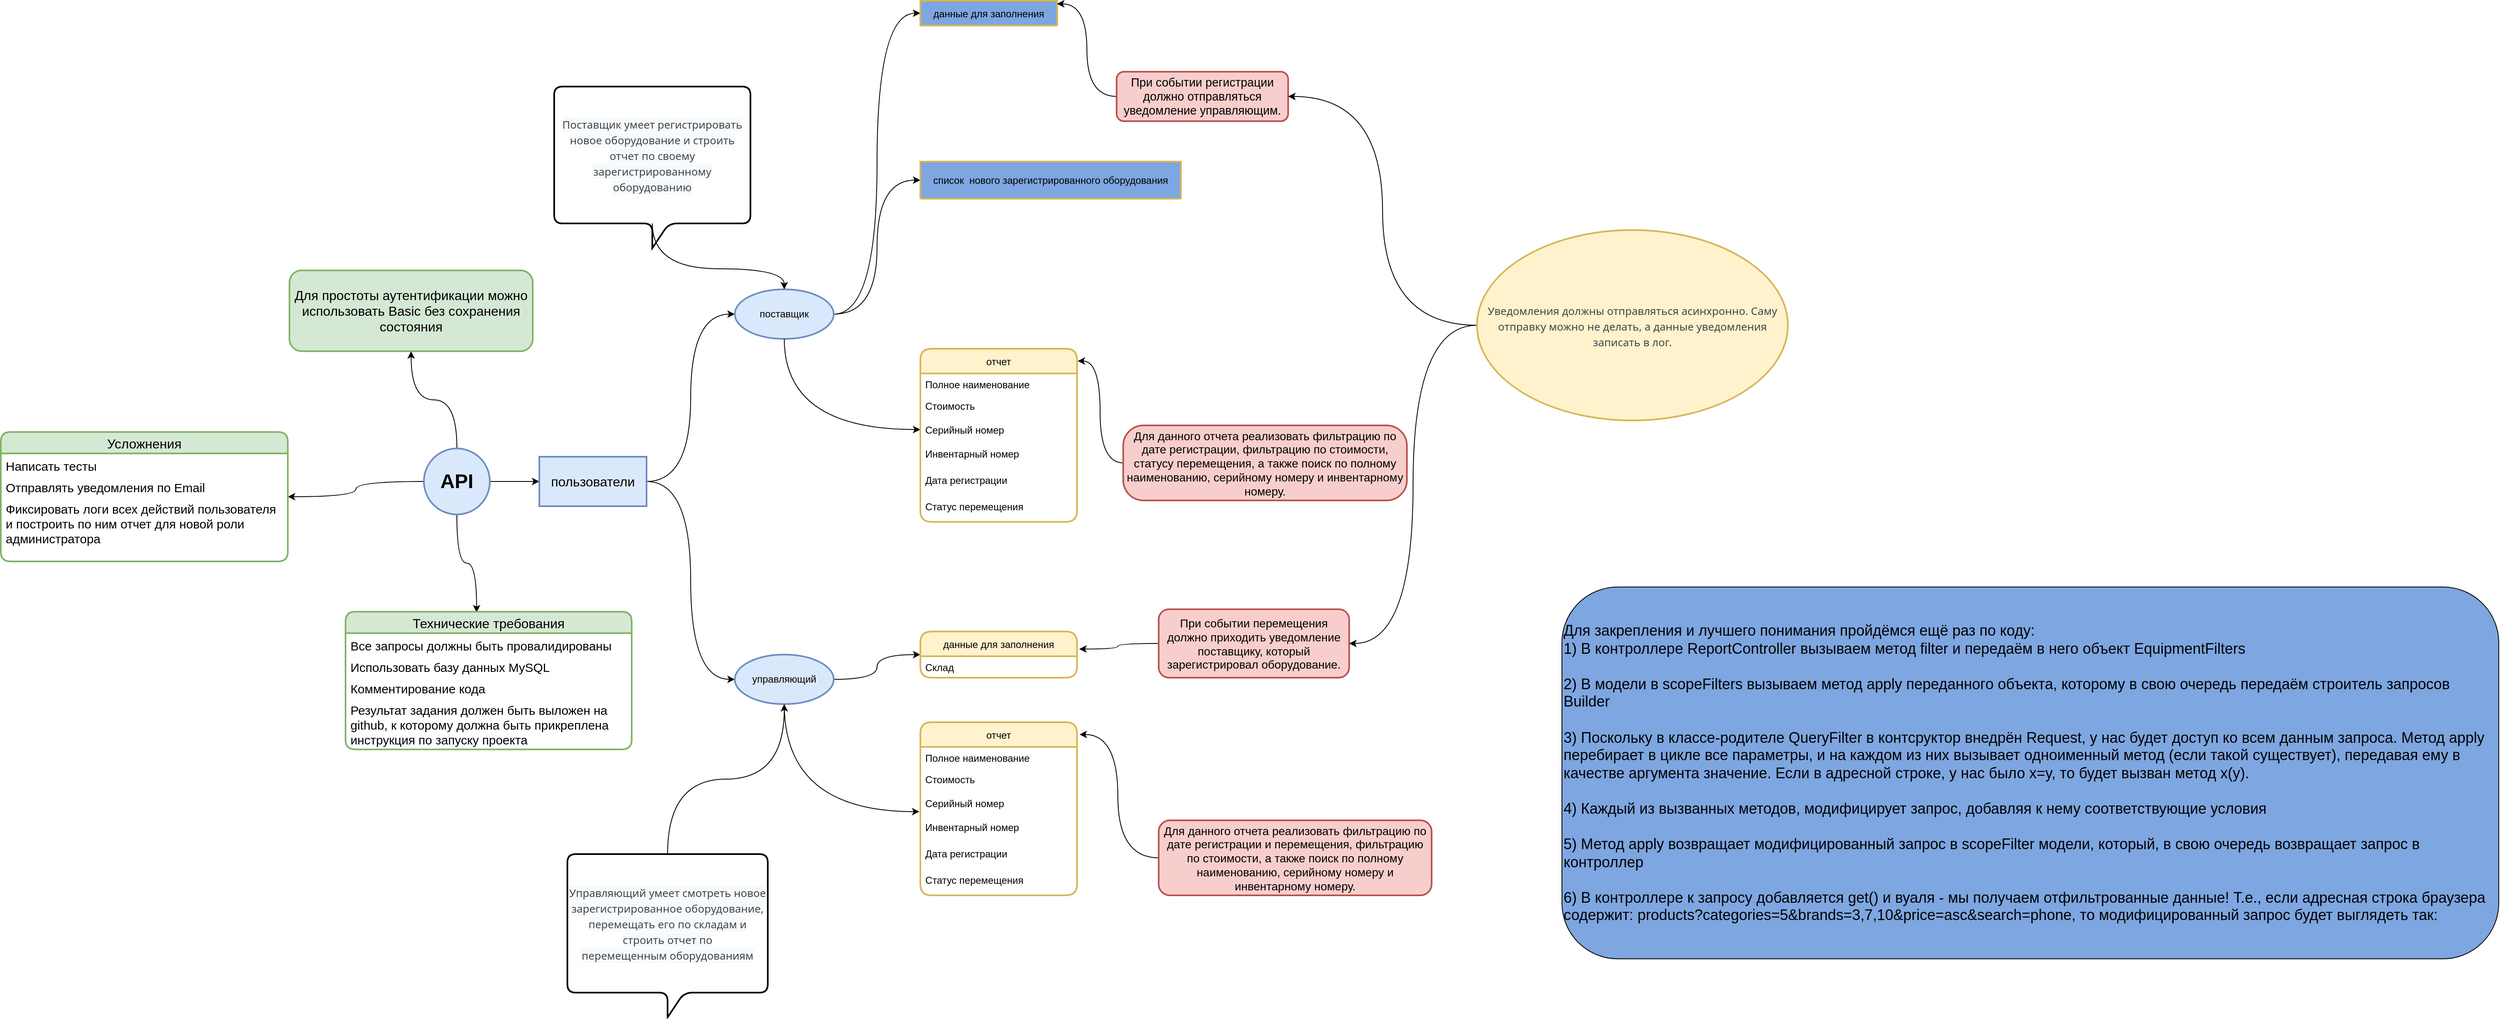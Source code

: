 <mxfile version="14.9.8" type="github">
  <diagram id="6a731a19-8d31-9384-78a2-239565b7b9f0" name="Page-1">
    <mxGraphModel dx="2507" dy="1406" grid="0" gridSize="10" guides="1" tooltips="1" connect="1" arrows="1" fold="1" page="1" pageScale="1" pageWidth="1169" pageHeight="827" background="none" math="0" shadow="0">
      <root>
        <mxCell id="0" />
        <mxCell id="1" parent="0" />
        <mxCell id="dYOBeLBx3Amch_ermyEQ-1557" value="" style="edgeStyle=orthogonalEdgeStyle;rounded=0;orthogonalLoop=1;jettySize=auto;html=1;" parent="1" source="dYOBeLBx3Amch_ermyEQ-1542" target="dYOBeLBx3Amch_ermyEQ-1556" edge="1">
          <mxGeometry relative="1" as="geometry" />
        </mxCell>
        <mxCell id="dYOBeLBx3Amch_ermyEQ-1665" style="edgeStyle=orthogonalEdgeStyle;curved=1;rounded=0;orthogonalLoop=1;jettySize=auto;html=1;fontFamily=Helvetica;fontSize=16;entryX=0.458;entryY=0.005;entryDx=0;entryDy=0;entryPerimeter=0;" parent="1" source="dYOBeLBx3Amch_ermyEQ-1542" target="dYOBeLBx3Amch_ermyEQ-1667" edge="1">
          <mxGeometry relative="1" as="geometry">
            <mxPoint x="430" y="442" as="targetPoint" />
          </mxGeometry>
        </mxCell>
        <mxCell id="dYOBeLBx3Amch_ermyEQ-1678" style="edgeStyle=orthogonalEdgeStyle;curved=1;rounded=0;orthogonalLoop=1;jettySize=auto;html=1;fontFamily=Helvetica;fontSize=15;" parent="1" source="dYOBeLBx3Amch_ermyEQ-1542" target="dYOBeLBx3Amch_ermyEQ-1673" edge="1">
          <mxGeometry relative="1" as="geometry" />
        </mxCell>
        <mxCell id="dYOBeLBx3Amch_ermyEQ-1680" style="edgeStyle=orthogonalEdgeStyle;curved=1;rounded=0;orthogonalLoop=1;jettySize=auto;html=1;fontFamily=Helvetica;fontSize=16;" parent="1" source="dYOBeLBx3Amch_ermyEQ-1542" target="dYOBeLBx3Amch_ermyEQ-1679" edge="1">
          <mxGeometry relative="1" as="geometry" />
        </mxCell>
        <mxCell id="dYOBeLBx3Amch_ermyEQ-1542" value="&lt;b&gt;&lt;font style=&quot;font-size: 24px&quot;&gt;API&lt;/font&gt;&lt;/b&gt;" style="ellipse;whiteSpace=wrap;html=1;aspect=fixed;strokeWidth=2;perimeterSpacing=1;fillColor=#dae8fc;strokeColor=#6c8ebf;" parent="1" vertex="1">
          <mxGeometry x="390" y="280" width="80" height="80" as="geometry" />
        </mxCell>
        <mxCell id="dYOBeLBx3Amch_ermyEQ-1567" style="edgeStyle=orthogonalEdgeStyle;rounded=0;orthogonalLoop=1;jettySize=auto;html=1;entryX=0;entryY=0.5;entryDx=0;entryDy=0;curved=1;" parent="1" source="dYOBeLBx3Amch_ermyEQ-1556" target="dYOBeLBx3Amch_ermyEQ-1566" edge="1">
          <mxGeometry relative="1" as="geometry" />
        </mxCell>
        <mxCell id="dYOBeLBx3Amch_ermyEQ-1573" style="edgeStyle=orthogonalEdgeStyle;curved=1;rounded=0;orthogonalLoop=1;jettySize=auto;html=1;entryX=0;entryY=0.5;entryDx=0;entryDy=0;" parent="1" source="dYOBeLBx3Amch_ermyEQ-1556" target="dYOBeLBx3Amch_ermyEQ-1562" edge="1">
          <mxGeometry relative="1" as="geometry" />
        </mxCell>
        <mxCell id="dYOBeLBx3Amch_ermyEQ-1556" value="&lt;font style=&quot;font-size: 16px;&quot;&gt;пользователи&lt;/font&gt;" style="whiteSpace=wrap;html=1;strokeColor=#6c8ebf;strokeWidth=2;fillColor=#dae8fc;fontSize=16;" parent="1" vertex="1">
          <mxGeometry x="530" y="290" width="130" height="60" as="geometry" />
        </mxCell>
        <mxCell id="dYOBeLBx3Amch_ermyEQ-1580" style="edgeStyle=orthogonalEdgeStyle;curved=1;rounded=0;orthogonalLoop=1;jettySize=auto;html=1;entryX=0;entryY=0.5;entryDx=0;entryDy=0;" parent="1" source="dYOBeLBx3Amch_ermyEQ-1562" target="dYOBeLBx3Amch_ermyEQ-1578" edge="1">
          <mxGeometry relative="1" as="geometry" />
        </mxCell>
        <mxCell id="dYOBeLBx3Amch_ermyEQ-1622" style="edgeStyle=orthogonalEdgeStyle;curved=1;rounded=0;orthogonalLoop=1;jettySize=auto;html=1;entryX=0;entryY=0.5;entryDx=0;entryDy=0;fontFamily=Helvetica;" parent="1" source="dYOBeLBx3Amch_ermyEQ-1562" target="dYOBeLBx3Amch_ermyEQ-1625" edge="1">
          <mxGeometry relative="1" as="geometry">
            <mxPoint x="957" y="191.0" as="targetPoint" />
          </mxGeometry>
        </mxCell>
        <mxCell id="dYOBeLBx3Amch_ermyEQ-1562" value="поставщик" style="ellipse;whiteSpace=wrap;html=1;strokeColor=#6c8ebf;strokeWidth=2;fillColor=#dae8fc;" parent="1" vertex="1">
          <mxGeometry x="767" y="87" width="120" height="60" as="geometry" />
        </mxCell>
        <mxCell id="dYOBeLBx3Amch_ermyEQ-1651" style="edgeStyle=orthogonalEdgeStyle;curved=1;rounded=0;orthogonalLoop=1;jettySize=auto;html=1;entryX=0;entryY=0.5;entryDx=0;entryDy=0;fontFamily=Helvetica;fontSize=14;" parent="1" source="dYOBeLBx3Amch_ermyEQ-1566" target="dYOBeLBx3Amch_ermyEQ-1646" edge="1">
          <mxGeometry relative="1" as="geometry" />
        </mxCell>
        <mxCell id="dYOBeLBx3Amch_ermyEQ-1661" style="edgeStyle=orthogonalEdgeStyle;curved=1;rounded=0;orthogonalLoop=1;jettySize=auto;html=1;entryX=-0.006;entryY=0.827;entryDx=0;entryDy=0;entryPerimeter=0;fontFamily=Helvetica;fontSize=14;" parent="1" source="dYOBeLBx3Amch_ermyEQ-1566" target="dYOBeLBx3Amch_ermyEQ-1657" edge="1">
          <mxGeometry relative="1" as="geometry" />
        </mxCell>
        <mxCell id="dYOBeLBx3Amch_ermyEQ-1566" value="управляющий" style="ellipse;whiteSpace=wrap;html=1;strokeColor=#6c8ebf;strokeWidth=2;fillColor=#dae8fc;" parent="1" vertex="1">
          <mxGeometry x="767" y="530" width="120" height="60" as="geometry" />
        </mxCell>
        <mxCell id="dYOBeLBx3Amch_ermyEQ-1576" value="данные для заполнения" style="swimlane;fontStyle=0;childLayout=stackLayout;horizontal=1;startSize=30;horizontalStack=0;resizeParent=1;resizeParentMax=0;resizeLast=0;collapsible=1;marginBottom=0;strokeWidth=2;glass=0;shadow=0;rounded=1;fillColor=#7EA6E0;strokeColor=#d6b656;comic=0;treeMoving=0;treeFolding=0;spacing=2;verticalAlign=middle;align=center;fontFamily=Helvetica;" parent="1" vertex="1" collapsed="1">
          <mxGeometry x="992" y="-263" width="166" height="30" as="geometry">
            <mxRectangle x="992" y="-263" width="190" height="146" as="alternateBounds" />
          </mxGeometry>
        </mxCell>
        <mxCell id="dYOBeLBx3Amch_ermyEQ-1577" value="Полное наименование" style="text;strokeColor=none;fillColor=none;align=left;verticalAlign=top;spacingLeft=4;spacingRight=4;overflow=hidden;rotatable=0;points=[[0,0.5],[1,0.5]];portConstraint=eastwest;" parent="dYOBeLBx3Amch_ermyEQ-1576" vertex="1">
          <mxGeometry y="30" width="166" height="26" as="geometry" />
        </mxCell>
        <mxCell id="dYOBeLBx3Amch_ermyEQ-1578" value="Стоимость" style="text;strokeColor=none;fillColor=none;align=left;verticalAlign=middle;spacingLeft=4;spacingRight=4;overflow=hidden;rotatable=0;points=[[0,0.5],[1,0.5]];portConstraint=eastwest;" parent="dYOBeLBx3Amch_ermyEQ-1576" vertex="1">
          <mxGeometry y="56" width="166" height="26" as="geometry" />
        </mxCell>
        <mxCell id="dYOBeLBx3Amch_ermyEQ-1579" value="Серийный номер" style="text;strokeColor=none;fillColor=none;align=left;verticalAlign=middle;spacingLeft=4;spacingRight=4;overflow=hidden;rotatable=0;points=[[0,0.5],[1,0.5]];portConstraint=eastwest;" parent="dYOBeLBx3Amch_ermyEQ-1576" vertex="1">
          <mxGeometry y="82" width="166" height="32" as="geometry" />
        </mxCell>
        <mxCell id="dYOBeLBx3Amch_ermyEQ-1612" value="Инвентарный номер" style="text;strokeColor=none;fillColor=none;align=left;verticalAlign=top;spacingLeft=4;spacingRight=4;overflow=hidden;rotatable=0;points=[[0,0.5],[1,0.5]];portConstraint=eastwest;" parent="dYOBeLBx3Amch_ermyEQ-1576" vertex="1">
          <mxGeometry y="114" width="166" height="32" as="geometry" />
        </mxCell>
        <mxCell id="dYOBeLBx3Amch_ermyEQ-1620" style="edgeStyle=orthogonalEdgeStyle;curved=1;rounded=0;orthogonalLoop=1;jettySize=auto;html=1;fontFamily=Helvetica;entryX=0.998;entryY=0.12;entryDx=0;entryDy=0;entryPerimeter=0;" parent="1" source="dYOBeLBx3Amch_ermyEQ-1619" target="dYOBeLBx3Amch_ermyEQ-1576" edge="1">
          <mxGeometry relative="1" as="geometry">
            <mxPoint x="1138" y="70" as="targetPoint" />
          </mxGeometry>
        </mxCell>
        <mxCell id="dYOBeLBx3Amch_ermyEQ-1619" value="&lt;p&gt;&lt;span style=&quot;font-size: 14.3px&quot;&gt;При событии регистрации должно отправляться уведомление управляющим.&lt;/span&gt;&lt;/p&gt;" style="whiteSpace=wrap;html=1;rounded=1;shadow=0;glass=0;comic=0;fontFamily=Helvetica;strokeWidth=2;align=center;verticalAlign=middle;strokeColor=#b85450;fillColor=#f8cecc;" parent="1" vertex="1">
          <mxGeometry x="1230" y="-177" width="208" height="60" as="geometry" />
        </mxCell>
        <mxCell id="dYOBeLBx3Amch_ermyEQ-1623" value="список  нового зарегистрированного оборудования" style="swimlane;fontStyle=0;childLayout=stackLayout;horizontal=1;startSize=45;horizontalStack=0;resizeParent=1;resizeParentMax=0;resizeLast=0;collapsible=1;marginBottom=0;strokeWidth=2;glass=0;shadow=0;rounded=1;fillColor=#7EA6E0;strokeColor=#d6b656;comic=0;treeMoving=0;treeFolding=0;spacing=2;verticalAlign=middle;align=center;fontFamily=Helvetica;whiteSpace=wrap;" parent="1" vertex="1" collapsed="1">
          <mxGeometry x="992" y="-68" width="316" height="45" as="geometry">
            <mxRectangle x="992" y="-68" width="234" height="193" as="alternateBounds" />
          </mxGeometry>
        </mxCell>
        <mxCell id="dYOBeLBx3Amch_ermyEQ-1624" value="Полное наименование" style="text;strokeColor=none;fillColor=none;align=left;verticalAlign=top;spacingLeft=4;spacingRight=4;overflow=hidden;rotatable=0;points=[[0,0.5],[1,0.5]];portConstraint=eastwest;" parent="dYOBeLBx3Amch_ermyEQ-1623" vertex="1">
          <mxGeometry y="45" width="316" height="26" as="geometry" />
        </mxCell>
        <mxCell id="dYOBeLBx3Amch_ermyEQ-1625" value="Стоимость" style="text;strokeColor=none;fillColor=none;align=left;verticalAlign=middle;spacingLeft=4;spacingRight=4;overflow=hidden;rotatable=0;points=[[0,0.5],[1,0.5]];portConstraint=eastwest;" parent="dYOBeLBx3Amch_ermyEQ-1623" vertex="1">
          <mxGeometry y="71" width="316" height="26" as="geometry" />
        </mxCell>
        <mxCell id="dYOBeLBx3Amch_ermyEQ-1626" value="Серийный номер" style="text;strokeColor=none;fillColor=none;align=left;verticalAlign=middle;spacingLeft=4;spacingRight=4;overflow=hidden;rotatable=0;points=[[0,0.5],[1,0.5]];portConstraint=eastwest;" parent="dYOBeLBx3Amch_ermyEQ-1623" vertex="1">
          <mxGeometry y="97" width="316" height="32" as="geometry" />
        </mxCell>
        <mxCell id="dYOBeLBx3Amch_ermyEQ-1627" value="Инвентарный номер" style="text;strokeColor=none;fillColor=none;align=left;verticalAlign=top;spacingLeft=4;spacingRight=4;overflow=hidden;rotatable=0;points=[[0,0.5],[1,0.5]];portConstraint=eastwest;" parent="dYOBeLBx3Amch_ermyEQ-1623" vertex="1">
          <mxGeometry y="129" width="316" height="32" as="geometry" />
        </mxCell>
        <mxCell id="dYOBeLBx3Amch_ermyEQ-1629" value="Дата регистрации" style="text;strokeColor=none;fillColor=none;align=left;verticalAlign=top;spacingLeft=4;spacingRight=4;overflow=hidden;rotatable=0;points=[[0,0.5],[1,0.5]];portConstraint=eastwest;" parent="dYOBeLBx3Amch_ermyEQ-1623" vertex="1">
          <mxGeometry y="161" width="316" height="32" as="geometry" />
        </mxCell>
        <mxCell id="dYOBeLBx3Amch_ermyEQ-1641" style="edgeStyle=orthogonalEdgeStyle;curved=1;rounded=0;orthogonalLoop=1;jettySize=auto;html=1;fontFamily=Helvetica;fontSize=14;exitX=0.5;exitY=1;exitDx=0;exitDy=0;entryX=0;entryY=0.5;entryDx=0;entryDy=0;" parent="1" source="dYOBeLBx3Amch_ermyEQ-1562" target="dYOBeLBx3Amch_ermyEQ-1638" edge="1">
          <mxGeometry relative="1" as="geometry">
            <mxPoint x="1149.0" y="347" as="sourcePoint" />
          </mxGeometry>
        </mxCell>
        <mxCell id="dYOBeLBx3Amch_ermyEQ-1635" value="отчет" style="swimlane;fontStyle=0;childLayout=stackLayout;horizontal=1;startSize=30;horizontalStack=0;resizeParent=1;resizeParentMax=0;resizeLast=0;collapsible=1;marginBottom=0;strokeWidth=2;glass=0;shadow=0;rounded=1;fillColor=#fff2cc;strokeColor=#d6b656;comic=0;treeMoving=0;treeFolding=0;spacing=2;verticalAlign=middle;align=center;fontFamily=Helvetica;" parent="1" vertex="1">
          <mxGeometry x="992" y="159" width="190" height="210" as="geometry" />
        </mxCell>
        <mxCell id="dYOBeLBx3Amch_ermyEQ-1636" value="Полное наименование" style="text;strokeColor=none;fillColor=none;align=left;verticalAlign=top;spacingLeft=4;spacingRight=4;overflow=hidden;rotatable=0;points=[[0,0.5],[1,0.5]];portConstraint=eastwest;" parent="dYOBeLBx3Amch_ermyEQ-1635" vertex="1">
          <mxGeometry y="30" width="190" height="26" as="geometry" />
        </mxCell>
        <mxCell id="dYOBeLBx3Amch_ermyEQ-1637" value="Стоимость" style="text;strokeColor=none;fillColor=none;align=left;verticalAlign=middle;spacingLeft=4;spacingRight=4;overflow=hidden;rotatable=0;points=[[0,0.5],[1,0.5]];portConstraint=eastwest;" parent="dYOBeLBx3Amch_ermyEQ-1635" vertex="1">
          <mxGeometry y="56" width="190" height="26" as="geometry" />
        </mxCell>
        <mxCell id="dYOBeLBx3Amch_ermyEQ-1638" value="Серийный номер" style="text;strokeColor=none;fillColor=none;align=left;verticalAlign=middle;spacingLeft=4;spacingRight=4;overflow=hidden;rotatable=0;points=[[0,0.5],[1,0.5]];portConstraint=eastwest;" parent="dYOBeLBx3Amch_ermyEQ-1635" vertex="1">
          <mxGeometry y="82" width="190" height="32" as="geometry" />
        </mxCell>
        <mxCell id="dYOBeLBx3Amch_ermyEQ-1639" value="Инвентарный номер" style="text;strokeColor=none;fillColor=none;align=left;verticalAlign=top;spacingLeft=4;spacingRight=4;overflow=hidden;rotatable=0;points=[[0,0.5],[1,0.5]];portConstraint=eastwest;" parent="dYOBeLBx3Amch_ermyEQ-1635" vertex="1">
          <mxGeometry y="114" width="190" height="32" as="geometry" />
        </mxCell>
        <mxCell id="dYOBeLBx3Amch_ermyEQ-1640" value="Дата регистрации" style="text;strokeColor=none;fillColor=none;align=left;verticalAlign=top;spacingLeft=4;spacingRight=4;overflow=hidden;rotatable=0;points=[[0,0.5],[1,0.5]];portConstraint=eastwest;" parent="dYOBeLBx3Amch_ermyEQ-1635" vertex="1">
          <mxGeometry y="146" width="190" height="32" as="geometry" />
        </mxCell>
        <mxCell id="dYOBeLBx3Amch_ermyEQ-1642" value="Статус перемещения" style="text;strokeColor=none;fillColor=none;align=left;verticalAlign=top;spacingLeft=4;spacingRight=4;overflow=hidden;rotatable=0;points=[[0,0.5],[1,0.5]];portConstraint=eastwest;" parent="dYOBeLBx3Amch_ermyEQ-1635" vertex="1">
          <mxGeometry y="178" width="190" height="32" as="geometry" />
        </mxCell>
        <mxCell id="dYOBeLBx3Amch_ermyEQ-1644" style="edgeStyle=orthogonalEdgeStyle;curved=1;rounded=0;orthogonalLoop=1;jettySize=auto;html=1;entryX=1.004;entryY=0.071;entryDx=0;entryDy=0;entryPerimeter=0;fontFamily=Helvetica;fontSize=14;" parent="1" source="dYOBeLBx3Amch_ermyEQ-1643" target="dYOBeLBx3Amch_ermyEQ-1635" edge="1">
          <mxGeometry relative="1" as="geometry" />
        </mxCell>
        <mxCell id="dYOBeLBx3Amch_ermyEQ-1643" value="Для данного отчета реализовать фильтрацию по дате регистрации, фильтрацию по стоимости, статусу перемещения, а также поиск по полному наименованию, серийному номеру и инвентарному номеру." style="whiteSpace=wrap;html=1;rounded=1;shadow=0;glass=0;comic=0;fontFamily=Helvetica;fontSize=14;strokeWidth=2;fillColor=#f8cecc;align=center;verticalAlign=middle;strokeColor=#b85450;arcSize=27;" parent="1" vertex="1">
          <mxGeometry x="1238" y="252" width="344" height="91" as="geometry" />
        </mxCell>
        <mxCell id="dYOBeLBx3Amch_ermyEQ-1646" value="данные для заполнения" style="swimlane;fontStyle=0;childLayout=stackLayout;horizontal=1;startSize=30;horizontalStack=0;resizeParent=1;resizeParentMax=0;resizeLast=0;collapsible=1;marginBottom=0;strokeWidth=2;glass=0;shadow=0;rounded=1;fillColor=#fff2cc;strokeColor=#d6b656;comic=0;treeMoving=0;treeFolding=0;spacing=2;verticalAlign=middle;align=center;fontFamily=Helvetica;" parent="1" vertex="1">
          <mxGeometry x="992" y="502" width="190" height="56" as="geometry" />
        </mxCell>
        <mxCell id="dYOBeLBx3Amch_ermyEQ-1647" value="Склад" style="text;strokeColor=none;fillColor=none;align=left;verticalAlign=top;spacingLeft=4;spacingRight=4;overflow=hidden;rotatable=0;points=[[0,0.5],[1,0.5]];portConstraint=eastwest;" parent="dYOBeLBx3Amch_ermyEQ-1646" vertex="1">
          <mxGeometry y="30" width="190" height="26" as="geometry" />
        </mxCell>
        <mxCell id="dYOBeLBx3Amch_ermyEQ-1653" value="" style="edgeStyle=orthogonalEdgeStyle;curved=1;rounded=0;orthogonalLoop=1;jettySize=auto;html=1;fontFamily=Helvetica;fontSize=14;entryX=1.014;entryY=0.379;entryDx=0;entryDy=0;entryPerimeter=0;" parent="1" source="dYOBeLBx3Amch_ermyEQ-1652" target="dYOBeLBx3Amch_ermyEQ-1646" edge="1">
          <mxGeometry relative="1" as="geometry" />
        </mxCell>
        <mxCell id="dYOBeLBx3Amch_ermyEQ-1652" value="При событии перемещения должно приходить уведомление поставщику, который зарегистрировал оборудование." style="whiteSpace=wrap;html=1;rounded=1;shadow=0;glass=0;comic=0;fontFamily=Helvetica;fontSize=14;strokeWidth=2;fillColor=#f8cecc;align=center;verticalAlign=middle;strokeColor=#b85450;" parent="1" vertex="1">
          <mxGeometry x="1281" y="475" width="231" height="83" as="geometry" />
        </mxCell>
        <mxCell id="dYOBeLBx3Amch_ermyEQ-1654" value="отчет" style="swimlane;fontStyle=0;childLayout=stackLayout;horizontal=1;startSize=30;horizontalStack=0;resizeParent=1;resizeParentMax=0;resizeLast=0;collapsible=1;marginBottom=0;strokeWidth=2;glass=0;shadow=0;rounded=1;fillColor=#fff2cc;strokeColor=#d6b656;comic=0;treeMoving=0;treeFolding=0;spacing=2;verticalAlign=middle;align=center;fontFamily=Helvetica;" parent="1" vertex="1">
          <mxGeometry x="992" y="612" width="190" height="210" as="geometry" />
        </mxCell>
        <mxCell id="dYOBeLBx3Amch_ermyEQ-1655" value="Полное наименование" style="text;strokeColor=none;fillColor=none;align=left;verticalAlign=top;spacingLeft=4;spacingRight=4;overflow=hidden;rotatable=0;points=[[0,0.5],[1,0.5]];portConstraint=eastwest;" parent="dYOBeLBx3Amch_ermyEQ-1654" vertex="1">
          <mxGeometry y="30" width="190" height="26" as="geometry" />
        </mxCell>
        <mxCell id="dYOBeLBx3Amch_ermyEQ-1656" value="Стоимость" style="text;strokeColor=none;fillColor=none;align=left;verticalAlign=middle;spacingLeft=4;spacingRight=4;overflow=hidden;rotatable=0;points=[[0,0.5],[1,0.5]];portConstraint=eastwest;" parent="dYOBeLBx3Amch_ermyEQ-1654" vertex="1">
          <mxGeometry y="56" width="190" height="26" as="geometry" />
        </mxCell>
        <mxCell id="dYOBeLBx3Amch_ermyEQ-1657" value="Серийный номер" style="text;strokeColor=none;fillColor=none;align=left;verticalAlign=middle;spacingLeft=4;spacingRight=4;overflow=hidden;rotatable=0;points=[[0,0.5],[1,0.5]];portConstraint=eastwest;" parent="dYOBeLBx3Amch_ermyEQ-1654" vertex="1">
          <mxGeometry y="82" width="190" height="32" as="geometry" />
        </mxCell>
        <mxCell id="dYOBeLBx3Amch_ermyEQ-1658" value="Инвентарный номер" style="text;strokeColor=none;fillColor=none;align=left;verticalAlign=top;spacingLeft=4;spacingRight=4;overflow=hidden;rotatable=0;points=[[0,0.5],[1,0.5]];portConstraint=eastwest;" parent="dYOBeLBx3Amch_ermyEQ-1654" vertex="1">
          <mxGeometry y="114" width="190" height="32" as="geometry" />
        </mxCell>
        <mxCell id="dYOBeLBx3Amch_ermyEQ-1659" value="Дата регистрации" style="text;strokeColor=none;fillColor=none;align=left;verticalAlign=top;spacingLeft=4;spacingRight=4;overflow=hidden;rotatable=0;points=[[0,0.5],[1,0.5]];portConstraint=eastwest;" parent="dYOBeLBx3Amch_ermyEQ-1654" vertex="1">
          <mxGeometry y="146" width="190" height="32" as="geometry" />
        </mxCell>
        <mxCell id="dYOBeLBx3Amch_ermyEQ-1660" value="Статус перемещения" style="text;strokeColor=none;fillColor=none;align=left;verticalAlign=top;spacingLeft=4;spacingRight=4;overflow=hidden;rotatable=0;points=[[0,0.5],[1,0.5]];portConstraint=eastwest;" parent="dYOBeLBx3Amch_ermyEQ-1654" vertex="1">
          <mxGeometry y="178" width="190" height="32" as="geometry" />
        </mxCell>
        <mxCell id="dYOBeLBx3Amch_ermyEQ-1663" style="edgeStyle=orthogonalEdgeStyle;curved=1;rounded=0;orthogonalLoop=1;jettySize=auto;html=1;entryX=1.016;entryY=0.071;entryDx=0;entryDy=0;entryPerimeter=0;fontFamily=Helvetica;fontSize=14;" parent="1" source="dYOBeLBx3Amch_ermyEQ-1662" target="dYOBeLBx3Amch_ermyEQ-1654" edge="1">
          <mxGeometry relative="1" as="geometry" />
        </mxCell>
        <mxCell id="dYOBeLBx3Amch_ermyEQ-1662" value="Для данного отчета реализовать фильтрацию по дате регистрации и перемещения, фильтрацию по стоимости, а также поиск по полному наименованию, серийному номеру и инвентарному номеру.&lt;br&gt;" style="whiteSpace=wrap;html=1;rounded=1;shadow=0;glass=0;comic=0;fontFamily=Helvetica;fontSize=14;strokeWidth=2;fillColor=#f8cecc;align=center;verticalAlign=middle;strokeColor=#b85450;" parent="1" vertex="1">
          <mxGeometry x="1281" y="731" width="331" height="91" as="geometry" />
        </mxCell>
        <mxCell id="dYOBeLBx3Amch_ermyEQ-1667" value="Технические требования" style="swimlane;fontStyle=0;childLayout=stackLayout;horizontal=1;startSize=26;horizontalStack=0;resizeParent=1;resizeParentMax=0;resizeLast=0;collapsible=1;marginBottom=0;rounded=1;shadow=0;glass=0;comic=0;fontFamily=Helvetica;fontSize=16;strokeWidth=2;fillColor=#d5e8d4;align=center;verticalAlign=middle;html=0;strokeColor=#82b366;" parent="1" vertex="1">
          <mxGeometry x="295" y="478" width="347" height="167" as="geometry" />
        </mxCell>
        <mxCell id="dYOBeLBx3Amch_ermyEQ-1668" value="Все запросы должны быть провалидированы" style="text;strokeColor=none;fillColor=none;align=left;verticalAlign=top;spacingLeft=4;spacingRight=4;overflow=hidden;rotatable=0;points=[[0,0.5],[1,0.5]];portConstraint=eastwest;fontSize=15;" parent="dYOBeLBx3Amch_ermyEQ-1667" vertex="1">
          <mxGeometry y="26" width="347" height="26" as="geometry" />
        </mxCell>
        <mxCell id="dYOBeLBx3Amch_ermyEQ-1669" value="Использовать базу данных MySQL" style="text;strokeColor=none;fillColor=none;align=left;verticalAlign=top;spacingLeft=4;spacingRight=4;overflow=hidden;rotatable=0;points=[[0,0.5],[1,0.5]];portConstraint=eastwest;fontSize=15;" parent="dYOBeLBx3Amch_ermyEQ-1667" vertex="1">
          <mxGeometry y="52" width="347" height="26" as="geometry" />
        </mxCell>
        <mxCell id="dYOBeLBx3Amch_ermyEQ-1670" value="Комментирование кода" style="text;strokeColor=none;fillColor=none;align=left;verticalAlign=top;spacingLeft=4;spacingRight=4;overflow=hidden;rotatable=0;points=[[0,0.5],[1,0.5]];portConstraint=eastwest;fontSize=15;" parent="dYOBeLBx3Amch_ermyEQ-1667" vertex="1">
          <mxGeometry y="78" width="347" height="26" as="geometry" />
        </mxCell>
        <mxCell id="dYOBeLBx3Amch_ermyEQ-1671" value="Результат задания должен быть выложен на github, к которому должна быть прикреплена инструкция по запуску проекта" style="text;strokeColor=none;fillColor=none;align=left;verticalAlign=top;spacingLeft=4;spacingRight=4;overflow=hidden;rotatable=0;points=[[0,0.5],[1,0.5]];portConstraint=eastwest;fontSize=15;whiteSpace=wrap;" parent="dYOBeLBx3Amch_ermyEQ-1667" vertex="1">
          <mxGeometry y="104" width="347" height="63" as="geometry" />
        </mxCell>
        <mxCell id="dYOBeLBx3Amch_ermyEQ-1673" value="Усложнения" style="swimlane;fontStyle=0;childLayout=stackLayout;horizontal=1;startSize=26;horizontalStack=0;resizeParent=1;resizeParentMax=0;resizeLast=0;collapsible=1;marginBottom=0;rounded=1;shadow=0;glass=0;comic=0;fontFamily=Helvetica;fontSize=16;strokeWidth=2;fillColor=#d5e8d4;align=center;verticalAlign=middle;html=0;strokeColor=#82b366;" parent="1" vertex="1">
          <mxGeometry x="-123" y="260" width="348" height="157" as="geometry" />
        </mxCell>
        <mxCell id="dYOBeLBx3Amch_ermyEQ-1674" value="Написать тесты" style="text;strokeColor=none;fillColor=none;align=left;verticalAlign=top;spacingLeft=4;spacingRight=4;overflow=hidden;rotatable=0;points=[[0,0.5],[1,0.5]];portConstraint=eastwest;fontSize=15;" parent="dYOBeLBx3Amch_ermyEQ-1673" vertex="1">
          <mxGeometry y="26" width="348" height="26" as="geometry" />
        </mxCell>
        <mxCell id="dYOBeLBx3Amch_ermyEQ-1675" value="Отправлять уведомления по Email" style="text;strokeColor=none;fillColor=none;align=left;verticalAlign=top;spacingLeft=4;spacingRight=4;overflow=hidden;rotatable=0;points=[[0,0.5],[1,0.5]];portConstraint=eastwest;fontSize=15;" parent="dYOBeLBx3Amch_ermyEQ-1673" vertex="1">
          <mxGeometry y="52" width="348" height="26" as="geometry" />
        </mxCell>
        <mxCell id="dYOBeLBx3Amch_ermyEQ-1676" value="Фиксировать логи всех действий пользователя и построить по ним отчет для новой роли администратора" style="text;strokeColor=none;fillColor=none;align=left;verticalAlign=top;spacingLeft=4;spacingRight=4;overflow=hidden;rotatable=0;points=[[0,0.5],[1,0.5]];portConstraint=eastwest;fontSize=15;whiteSpace=wrap;" parent="dYOBeLBx3Amch_ermyEQ-1673" vertex="1">
          <mxGeometry y="78" width="348" height="79" as="geometry" />
        </mxCell>
        <mxCell id="dYOBeLBx3Amch_ermyEQ-1679" value="Для простоты аутентификации можно использовать Basic без сохранения состояния" style="rounded=1;whiteSpace=wrap;html=1;shadow=0;glass=0;comic=0;fontFamily=Helvetica;fontSize=16;strokeWidth=2;fillColor=#d5e8d4;align=center;verticalAlign=middle;strokeColor=#82b366;" parent="1" vertex="1">
          <mxGeometry x="227" y="64" width="295" height="98" as="geometry" />
        </mxCell>
        <mxCell id="dYOBeLBx3Amch_ermyEQ-1682" style="edgeStyle=orthogonalEdgeStyle;curved=1;rounded=0;orthogonalLoop=1;jettySize=auto;html=1;fontFamily=Helvetica;fontSize=16;" parent="1" source="dYOBeLBx3Amch_ermyEQ-1681" target="dYOBeLBx3Amch_ermyEQ-1566" edge="1">
          <mxGeometry relative="1" as="geometry" />
        </mxCell>
        <mxCell id="dYOBeLBx3Amch_ermyEQ-1681" value="&lt;meta charset=&quot;utf-8&quot;&gt;&lt;span style=&quot;color: rgb(61, 71, 77); font-family: avenir, &amp;quot;avenir next&amp;quot;, &amp;quot;segoe ui&amp;quot;, helvetica, arial, sans-serif; font-size: 13px; font-style: normal; font-weight: 400; letter-spacing: normal; text-indent: 0px; text-transform: none; word-spacing: 0px; background-color: rgb(247, 249, 250); display: inline; float: none;&quot;&gt;Управляющий умеет смотреть новое зарегистрированное оборудование, перемещать его по складам и строить отчет по&lt;/span&gt;&lt;br style=&quot;margin: 0px; padding: 0px; box-sizing: border-box; background-repeat: no-repeat; font-size: 13px; color: rgb(61, 71, 77); font-family: avenir, &amp;quot;avenir next&amp;quot;, &amp;quot;segoe ui&amp;quot;, helvetica, arial, sans-serif; font-style: normal; font-weight: 400; letter-spacing: normal; text-indent: 0px; text-transform: none; word-spacing: 0px;&quot;&gt;&lt;span style=&quot;color: rgb(61, 71, 77); font-family: avenir, &amp;quot;avenir next&amp;quot;, &amp;quot;segoe ui&amp;quot;, helvetica, arial, sans-serif; font-size: 13px; font-style: normal; font-weight: 400; letter-spacing: normal; text-indent: 0px; text-transform: none; word-spacing: 0px; background-color: rgb(247, 249, 250); display: inline; float: none;&quot;&gt;перемещенным оборудованиям&lt;/span&gt;" style="shape=callout;whiteSpace=wrap;html=1;perimeter=calloutPerimeter;rounded=1;shadow=0;glass=0;comic=0;fontFamily=Helvetica;fontSize=16;strokeWidth=2;fillColor=none;gradientColor=#ffffff;align=center;verticalAlign=middle;" parent="1" vertex="1">
          <mxGeometry x="564" y="772" width="243" height="198" as="geometry" />
        </mxCell>
        <mxCell id="dYOBeLBx3Amch_ermyEQ-1684" style="edgeStyle=orthogonalEdgeStyle;curved=1;rounded=0;orthogonalLoop=1;jettySize=auto;html=1;fontFamily=Helvetica;fontSize=16;" parent="1" source="dYOBeLBx3Amch_ermyEQ-1683" target="dYOBeLBx3Amch_ermyEQ-1562" edge="1">
          <mxGeometry relative="1" as="geometry" />
        </mxCell>
        <mxCell id="dYOBeLBx3Amch_ermyEQ-1683" value="&lt;meta charset=&quot;utf-8&quot;&gt;&lt;span style=&quot;color: rgb(61, 71, 77); font-family: avenir, &amp;quot;avenir next&amp;quot;, &amp;quot;segoe ui&amp;quot;, helvetica, arial, sans-serif; font-size: 13px; font-style: normal; font-weight: 400; letter-spacing: normal; text-indent: 0px; text-transform: none; word-spacing: 0px; background-color: rgb(247, 249, 250); display: inline; float: none;&quot;&gt;Поставщик умеет регистрировать новое оборудование и строить отчет по своему зарегистрированному оборудованию&lt;/span&gt;" style="shape=callout;whiteSpace=wrap;html=1;perimeter=calloutPerimeter;rounded=1;shadow=0;glass=0;comic=0;fontFamily=Helvetica;fontSize=16;strokeWidth=2;fillColor=none;gradientColor=#ffffff;align=center;verticalAlign=middle;" parent="1" vertex="1">
          <mxGeometry x="548" y="-159" width="238" height="196" as="geometry" />
        </mxCell>
        <mxCell id="dYOBeLBx3Amch_ermyEQ-1687" style="edgeStyle=orthogonalEdgeStyle;curved=1;rounded=0;orthogonalLoop=1;jettySize=auto;html=1;entryX=1;entryY=0.5;entryDx=0;entryDy=0;fontFamily=Helvetica;fontSize=16;" parent="1" source="dYOBeLBx3Amch_ermyEQ-1685" target="dYOBeLBx3Amch_ermyEQ-1619" edge="1">
          <mxGeometry relative="1" as="geometry" />
        </mxCell>
        <mxCell id="dYOBeLBx3Amch_ermyEQ-1688" style="edgeStyle=orthogonalEdgeStyle;curved=1;rounded=0;orthogonalLoop=1;jettySize=auto;html=1;entryX=1;entryY=0.5;entryDx=0;entryDy=0;fontFamily=Helvetica;fontSize=16;" parent="1" source="dYOBeLBx3Amch_ermyEQ-1685" target="dYOBeLBx3Amch_ermyEQ-1652" edge="1">
          <mxGeometry relative="1" as="geometry" />
        </mxCell>
        <mxCell id="dYOBeLBx3Amch_ermyEQ-1685" value="&lt;font color=&quot;#3d474d&quot; face=&quot;avenir, avenir next, segoe ui, helvetica, arial, sans-serif&quot;&gt;&lt;span style=&quot;font-size: 13px&quot;&gt;Уведомления должны отправляться асинхронно. Саму отправку можно не делать, а данные уведомления записать в лог.&lt;/span&gt;&lt;/font&gt;" style="ellipse;whiteSpace=wrap;html=1;rounded=1;shadow=0;glass=0;comic=0;fontFamily=Helvetica;fontSize=16;strokeWidth=2;align=center;verticalAlign=middle;strokeColor=#d6b656;fillColor=#fff2cc;" parent="1" vertex="1">
          <mxGeometry x="1667" y="15" width="377" height="231" as="geometry" />
        </mxCell>
        <mxCell id="jSiPEcOqjLlTZkOQV3_P-3" value="&lt;font style=&quot;font-size: 18px&quot;&gt;Для закрепления и лучшего понимания пройдёмся ещё раз по коду: &lt;br&gt;1) В контроллере ReportController вызываем метод filter и передаём в него объект EquipmentFilters &lt;br&gt;&lt;br&gt;2) В модели в scopeFilters вызываем метод apply переданного объекта, которому в свою очередь передаём строитель запросов Builder &lt;br&gt;&lt;br&gt;3) Поскольку в классе-родителе QueryFilter в контсруктор внедрён Request, у нас будет доступ ко всем данным запроса. Метод apply перебирает в цикле все параметры, и на каждом из них вызывает одноименный метод (если такой существует), передавая ему в качестве аргумента значение. Если в адресной строке, у нас было x=y, то будет вызван метод x(y). &lt;br&gt;&lt;br&gt;4) Каждый из вызванных методов, модифицирует запрос, добавляя к нему соответствующие условия &lt;br&gt;&lt;br&gt;5) Метод apply возвращает модифицированный запрос в scopeFilter модели, который, в свою очередь возвращает запрос в контроллер &lt;br&gt;&lt;br&gt;6) В контроллере к запросу добавляется get() и вуаля - мы получаем отфильтрованные данные! Т.е., если адресная строка браузера содержит: products?categories=5&amp;amp;brands=3,7,10&amp;amp;price=asc&amp;amp;search=phone, то модифицированный запрос будет выглядеть так:&lt;/font&gt;" style="rounded=1;whiteSpace=wrap;html=1;fillColor=#7EA6E0;align=left;" vertex="1" parent="1">
          <mxGeometry x="1770" y="448" width="1136" height="451" as="geometry" />
        </mxCell>
      </root>
    </mxGraphModel>
  </diagram>
</mxfile>
